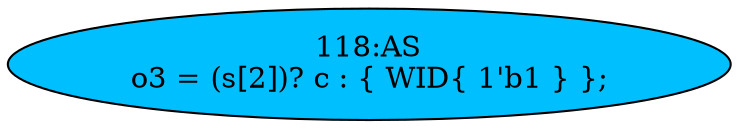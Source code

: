 strict digraph "" {
	node [label="\N"];
	"118:AS"	 [ast="<pyverilog.vparser.ast.Assign object at 0x7f5d26f39ed0>",
		def_var="['o3']",
		fillcolor=deepskyblue,
		label="118:AS
o3 = (s[2])? c : { WID{ 1'b1 } };",
		statements="[]",
		style=filled,
		typ=Assign,
		use_var="['s', 'c']"];
}
